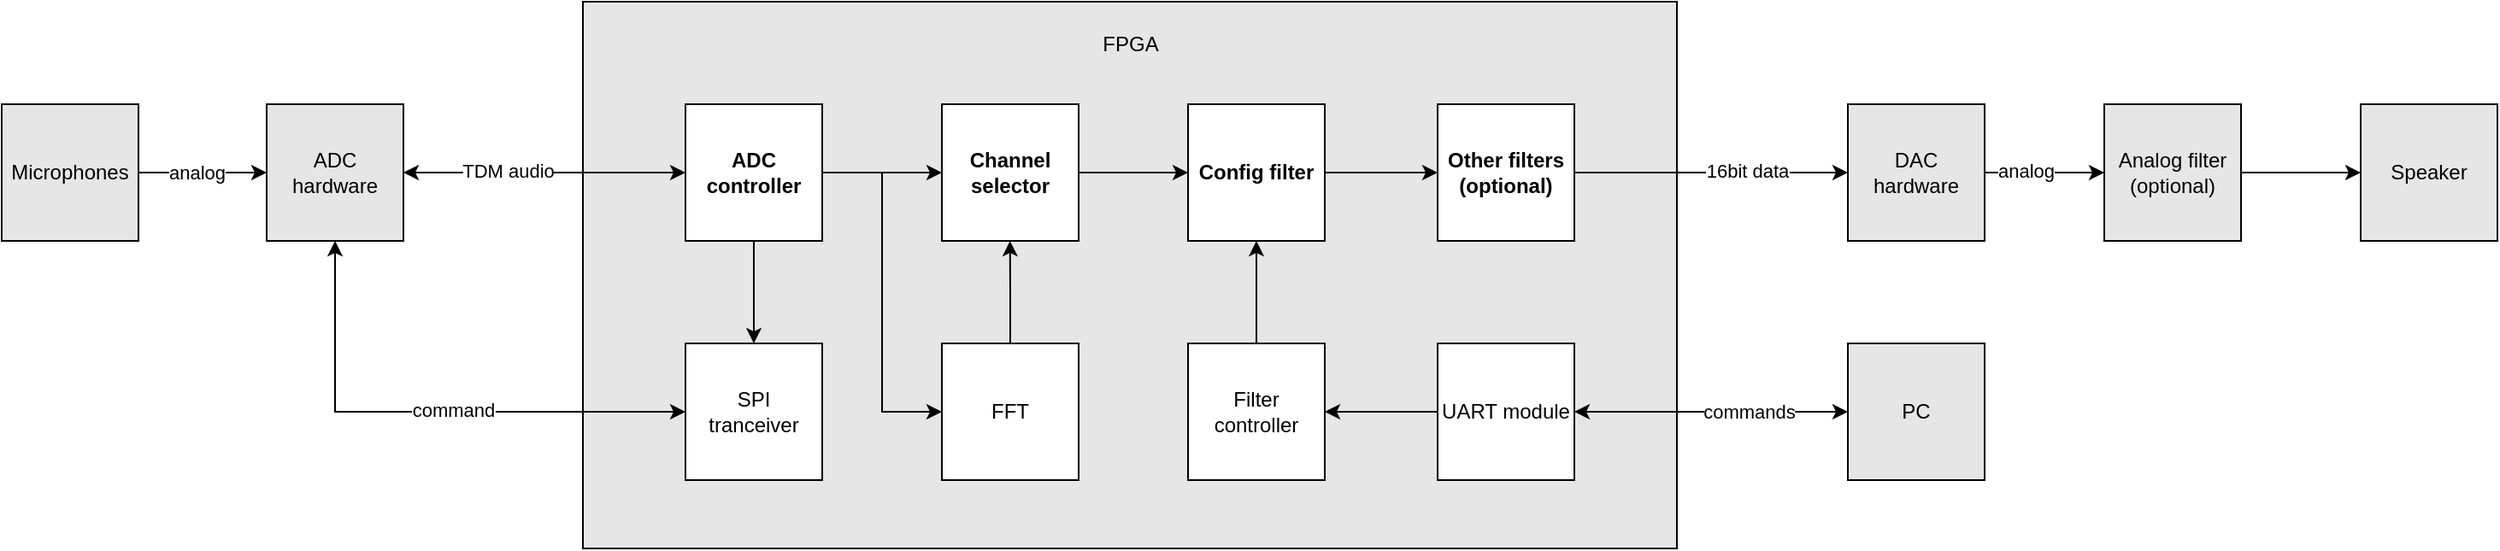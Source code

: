 <mxfile version="20.8.10" type="device"><diagram name="Sida-1" id="80VQ6mnJfD9KNLtdouCK"><mxGraphModel dx="1995" dy="794" grid="1" gridSize="10" guides="1" tooltips="1" connect="1" arrows="1" fold="1" page="1" pageScale="1" pageWidth="827" pageHeight="1169" math="0" shadow="0"><root><mxCell id="0"/><mxCell id="1" parent="0"/><mxCell id="QxkmH1eV7dikoLSciFiP-5" value="" style="rounded=0;whiteSpace=wrap;html=1;fillColor=#E6E6E6;" parent="1" vertex="1"><mxGeometry x="60" y="60" width="640" height="320" as="geometry"/></mxCell><mxCell id="QxkmH1eV7dikoLSciFiP-25" style="edgeStyle=orthogonalEdgeStyle;rounded=0;orthogonalLoop=1;jettySize=auto;html=1;exitX=0;exitY=0.5;exitDx=0;exitDy=0;entryX=0.5;entryY=1;entryDx=0;entryDy=0;startArrow=classic;startFill=1;endArrow=classic;endFill=1;" parent="1" source="DmN2XyIXI_mwZ3_GLvPj-4" target="DmN2XyIXI_mwZ3_GLvPj-15" edge="1"><mxGeometry relative="1" as="geometry"/></mxCell><mxCell id="QxkmH1eV7dikoLSciFiP-34" value="command" style="edgeLabel;html=1;align=center;verticalAlign=middle;resizable=0;points=[];" parent="QxkmH1eV7dikoLSciFiP-25" vertex="1" connectable="0"><mxGeometry x="-0.107" y="-1" relative="1" as="geometry"><mxPoint as="offset"/></mxGeometry></mxCell><mxCell id="DmN2XyIXI_mwZ3_GLvPj-4" value="SPI&lt;br&gt;tranceiver" style="whiteSpace=wrap;html=1;aspect=fixed;" parent="1" vertex="1"><mxGeometry x="120" y="260" width="80" height="80" as="geometry"/></mxCell><mxCell id="QxkmH1eV7dikoLSciFiP-26" style="edgeStyle=orthogonalEdgeStyle;rounded=0;orthogonalLoop=1;jettySize=auto;html=1;exitX=1;exitY=0.5;exitDx=0;exitDy=0;entryX=0;entryY=0.5;entryDx=0;entryDy=0;startArrow=classic;startFill=1;endArrow=classic;endFill=1;" parent="1" source="DmN2XyIXI_mwZ3_GLvPj-15" target="DmN2XyIXI_mwZ3_GLvPj-1" edge="1"><mxGeometry relative="1" as="geometry"/></mxCell><mxCell id="QxkmH1eV7dikoLSciFiP-33" value="TDM audio" style="edgeLabel;html=1;align=center;verticalAlign=middle;resizable=0;points=[];" parent="QxkmH1eV7dikoLSciFiP-26" vertex="1" connectable="0"><mxGeometry x="-0.263" y="1" relative="1" as="geometry"><mxPoint as="offset"/></mxGeometry></mxCell><mxCell id="DmN2XyIXI_mwZ3_GLvPj-15" value="ADC&lt;br&gt;hardware" style="whiteSpace=wrap;html=1;aspect=fixed;fillColor=#e6e6e6;" parent="1" vertex="1"><mxGeometry x="-125" y="120" width="80" height="80" as="geometry"/></mxCell><mxCell id="QxkmH1eV7dikoLSciFiP-2" style="edgeStyle=orthogonalEdgeStyle;rounded=0;orthogonalLoop=1;jettySize=auto;html=1;exitX=0.5;exitY=0;exitDx=0;exitDy=0;" parent="1" source="DmN2XyIXI_mwZ3_GLvPj-31" edge="1"><mxGeometry relative="1" as="geometry"><mxPoint x="309.857" y="200" as="targetPoint"/></mxGeometry></mxCell><mxCell id="DmN2XyIXI_mwZ3_GLvPj-31" value="FFT" style="whiteSpace=wrap;html=1;aspect=fixed;" parent="1" vertex="1"><mxGeometry x="270" y="260" width="80" height="80" as="geometry"/></mxCell><mxCell id="DmN2XyIXI_mwZ3_GLvPj-32" value="Channel&lt;br&gt;selector" style="whiteSpace=wrap;html=1;aspect=fixed;fontStyle=1" parent="1" vertex="1"><mxGeometry x="270" y="120" width="80" height="80" as="geometry"/></mxCell><mxCell id="DmN2XyIXI_mwZ3_GLvPj-47" style="edgeStyle=orthogonalEdgeStyle;rounded=0;orthogonalLoop=1;jettySize=auto;html=1;entryX=0;entryY=0.5;entryDx=0;entryDy=0;exitX=1;exitY=0.5;exitDx=0;exitDy=0;" parent="1" source="DmN2XyIXI_mwZ3_GLvPj-32" target="DmN2XyIXI_mwZ3_GLvPj-42" edge="1"><mxGeometry relative="1" as="geometry"><mxPoint x="460" y="160" as="sourcePoint"/></mxGeometry></mxCell><mxCell id="DmN2XyIXI_mwZ3_GLvPj-49" style="edgeStyle=orthogonalEdgeStyle;rounded=0;orthogonalLoop=1;jettySize=auto;html=1;entryX=0;entryY=0.5;entryDx=0;entryDy=0;" parent="1" source="DmN2XyIXI_mwZ3_GLvPj-42" target="DmN2XyIXI_mwZ3_GLvPj-48" edge="1"><mxGeometry relative="1" as="geometry"/></mxCell><mxCell id="DmN2XyIXI_mwZ3_GLvPj-42" value="Config filter&lt;br&gt;" style="whiteSpace=wrap;html=1;aspect=fixed;fontStyle=1" parent="1" vertex="1"><mxGeometry x="414" y="120" width="80" height="80" as="geometry"/></mxCell><mxCell id="DmN2XyIXI_mwZ3_GLvPj-46" style="edgeStyle=orthogonalEdgeStyle;rounded=0;orthogonalLoop=1;jettySize=auto;html=1;entryX=0.5;entryY=1;entryDx=0;entryDy=0;" parent="1" source="DmN2XyIXI_mwZ3_GLvPj-43" target="DmN2XyIXI_mwZ3_GLvPj-42" edge="1"><mxGeometry relative="1" as="geometry"/></mxCell><mxCell id="DmN2XyIXI_mwZ3_GLvPj-43" value="Filter controller&lt;br&gt;" style="whiteSpace=wrap;html=1;aspect=fixed;" parent="1" vertex="1"><mxGeometry x="414" y="260" width="80" height="80" as="geometry"/></mxCell><mxCell id="DmN2XyIXI_mwZ3_GLvPj-45" style="edgeStyle=orthogonalEdgeStyle;rounded=0;orthogonalLoop=1;jettySize=auto;html=1;entryX=1;entryY=0.5;entryDx=0;entryDy=0;" parent="1" source="DmN2XyIXI_mwZ3_GLvPj-44" target="DmN2XyIXI_mwZ3_GLvPj-43" edge="1"><mxGeometry relative="1" as="geometry"/></mxCell><mxCell id="DmN2XyIXI_mwZ3_GLvPj-44" value="UART module" style="whiteSpace=wrap;html=1;aspect=fixed;" parent="1" vertex="1"><mxGeometry x="560" y="260" width="80" height="80" as="geometry"/></mxCell><mxCell id="QxkmH1eV7dikoLSciFiP-21" style="edgeStyle=orthogonalEdgeStyle;rounded=0;orthogonalLoop=1;jettySize=auto;html=1;exitX=1;exitY=0.5;exitDx=0;exitDy=0;startArrow=none;startFill=0;" parent="1" source="DmN2XyIXI_mwZ3_GLvPj-48" target="DmN2XyIXI_mwZ3_GLvPj-55" edge="1"><mxGeometry relative="1" as="geometry"/></mxCell><mxCell id="CYlPeW1e0H9CJJJVzESa-1" value="16bit data" style="edgeLabel;html=1;align=center;verticalAlign=middle;resizable=0;points=[];" vertex="1" connectable="0" parent="QxkmH1eV7dikoLSciFiP-21"><mxGeometry x="0.258" y="1" relative="1" as="geometry"><mxPoint as="offset"/></mxGeometry></mxCell><mxCell id="DmN2XyIXI_mwZ3_GLvPj-48" value="Other filters&lt;br&gt;(optional)" style="whiteSpace=wrap;html=1;aspect=fixed;fontStyle=1" parent="1" vertex="1"><mxGeometry x="560" y="120" width="80" height="80" as="geometry"/></mxCell><mxCell id="DmN2XyIXI_mwZ3_GLvPj-57" value="" style="edgeStyle=orthogonalEdgeStyle;rounded=0;orthogonalLoop=1;jettySize=auto;html=1;entryX=0;entryY=0.5;entryDx=0;entryDy=0;" parent="1" source="DmN2XyIXI_mwZ3_GLvPj-55" target="DmN2XyIXI_mwZ3_GLvPj-59" edge="1"><mxGeometry relative="1" as="geometry"><mxPoint x="980" y="160" as="targetPoint"/></mxGeometry></mxCell><mxCell id="CYlPeW1e0H9CJJJVzESa-2" value="analog" style="edgeLabel;html=1;align=center;verticalAlign=middle;resizable=0;points=[];" vertex="1" connectable="0" parent="DmN2XyIXI_mwZ3_GLvPj-57"><mxGeometry x="-0.334" y="1" relative="1" as="geometry"><mxPoint as="offset"/></mxGeometry></mxCell><mxCell id="DmN2XyIXI_mwZ3_GLvPj-55" value="DAC&lt;br&gt;hardware" style="whiteSpace=wrap;html=1;aspect=fixed;fillColor=#e6e6e6;" parent="1" vertex="1"><mxGeometry x="800" y="120" width="80" height="80" as="geometry"/></mxCell><mxCell id="DmN2XyIXI_mwZ3_GLvPj-58" value="Speaker" style="whiteSpace=wrap;html=1;aspect=fixed;fillColor=#e6e6e6;" parent="1" vertex="1"><mxGeometry x="1100" y="120" width="80" height="80" as="geometry"/></mxCell><mxCell id="DmN2XyIXI_mwZ3_GLvPj-60" style="edgeStyle=orthogonalEdgeStyle;rounded=0;orthogonalLoop=1;jettySize=auto;html=1;entryX=0;entryY=0.5;entryDx=0;entryDy=0;" parent="1" source="DmN2XyIXI_mwZ3_GLvPj-59" target="DmN2XyIXI_mwZ3_GLvPj-58" edge="1"><mxGeometry relative="1" as="geometry"/></mxCell><mxCell id="DmN2XyIXI_mwZ3_GLvPj-59" value="Analog filter&lt;br&gt;(optional)" style="whiteSpace=wrap;html=1;aspect=fixed;fillColor=#e6e6e6;" parent="1" vertex="1"><mxGeometry x="950" y="120" width="80" height="80" as="geometry"/></mxCell><mxCell id="QxkmH1eV7dikoLSciFiP-7" value="FPGA" style="text;html=1;align=center;verticalAlign=middle;resizable=0;points=[];autosize=1;strokeColor=none;fillColor=none;" parent="1" vertex="1"><mxGeometry x="350" y="70" width="60" height="30" as="geometry"/></mxCell><mxCell id="QxkmH1eV7dikoLSciFiP-20" style="edgeStyle=orthogonalEdgeStyle;rounded=0;orthogonalLoop=1;jettySize=auto;html=1;exitX=0;exitY=0.5;exitDx=0;exitDy=0;entryX=1;entryY=0.5;entryDx=0;entryDy=0;startArrow=classic;startFill=1;endArrow=classic;endFill=1;" parent="1" source="QxkmH1eV7dikoLSciFiP-19" target="DmN2XyIXI_mwZ3_GLvPj-44" edge="1"><mxGeometry relative="1" as="geometry"/></mxCell><mxCell id="CYlPeW1e0H9CJJJVzESa-4" value="commands" style="edgeLabel;html=1;align=center;verticalAlign=middle;resizable=0;points=[];" vertex="1" connectable="0" parent="QxkmH1eV7dikoLSciFiP-20"><mxGeometry x="-0.272" relative="1" as="geometry"><mxPoint as="offset"/></mxGeometry></mxCell><mxCell id="QxkmH1eV7dikoLSciFiP-19" value="PC" style="whiteSpace=wrap;html=1;aspect=fixed;fillColor=#e6e6e6;" parent="1" vertex="1"><mxGeometry x="800" y="260" width="80" height="80" as="geometry"/></mxCell><mxCell id="QxkmH1eV7dikoLSciFiP-24" style="edgeStyle=orthogonalEdgeStyle;rounded=0;orthogonalLoop=1;jettySize=auto;html=1;exitX=0.5;exitY=1;exitDx=0;exitDy=0;entryX=0.5;entryY=0;entryDx=0;entryDy=0;startArrow=none;startFill=0;endArrow=classic;endFill=1;" parent="1" source="DmN2XyIXI_mwZ3_GLvPj-1" target="DmN2XyIXI_mwZ3_GLvPj-4" edge="1"><mxGeometry relative="1" as="geometry"/></mxCell><mxCell id="QxkmH1eV7dikoLSciFiP-27" style="edgeStyle=orthogonalEdgeStyle;rounded=0;orthogonalLoop=1;jettySize=auto;html=1;exitX=1;exitY=0.5;exitDx=0;exitDy=0;entryX=0;entryY=0.5;entryDx=0;entryDy=0;startArrow=none;startFill=0;endArrow=classic;endFill=1;" parent="1" source="DmN2XyIXI_mwZ3_GLvPj-1" target="DmN2XyIXI_mwZ3_GLvPj-32" edge="1"><mxGeometry relative="1" as="geometry"/></mxCell><mxCell id="QxkmH1eV7dikoLSciFiP-28" style="edgeStyle=orthogonalEdgeStyle;rounded=0;orthogonalLoop=1;jettySize=auto;html=1;exitX=1;exitY=0.5;exitDx=0;exitDy=0;entryX=0;entryY=0.5;entryDx=0;entryDy=0;startArrow=none;startFill=0;endArrow=classic;endFill=1;" parent="1" source="DmN2XyIXI_mwZ3_GLvPj-1" target="DmN2XyIXI_mwZ3_GLvPj-31" edge="1"><mxGeometry relative="1" as="geometry"/></mxCell><mxCell id="DmN2XyIXI_mwZ3_GLvPj-1" value="ADC controller" style="whiteSpace=wrap;html=1;aspect=fixed;fontStyle=1" parent="1" vertex="1"><mxGeometry x="120" y="120" width="80" height="80" as="geometry"/></mxCell><mxCell id="QxkmH1eV7dikoLSciFiP-30" style="edgeStyle=orthogonalEdgeStyle;rounded=0;orthogonalLoop=1;jettySize=auto;html=1;exitX=1;exitY=0.5;exitDx=0;exitDy=0;entryX=0;entryY=0.5;entryDx=0;entryDy=0;startArrow=none;startFill=0;endArrow=classic;endFill=1;" parent="1" source="QxkmH1eV7dikoLSciFiP-29" target="DmN2XyIXI_mwZ3_GLvPj-15" edge="1"><mxGeometry relative="1" as="geometry"/></mxCell><mxCell id="QxkmH1eV7dikoLSciFiP-35" value="analog" style="edgeLabel;html=1;align=center;verticalAlign=middle;resizable=0;points=[];" parent="QxkmH1eV7dikoLSciFiP-30" vertex="1" connectable="0"><mxGeometry x="-0.105" relative="1" as="geometry"><mxPoint as="offset"/></mxGeometry></mxCell><mxCell id="QxkmH1eV7dikoLSciFiP-29" value="Microphones" style="whiteSpace=wrap;html=1;aspect=fixed;fillColor=#e6e6e6;" parent="1" vertex="1"><mxGeometry x="-280" y="120" width="80" height="80" as="geometry"/></mxCell></root></mxGraphModel></diagram></mxfile>